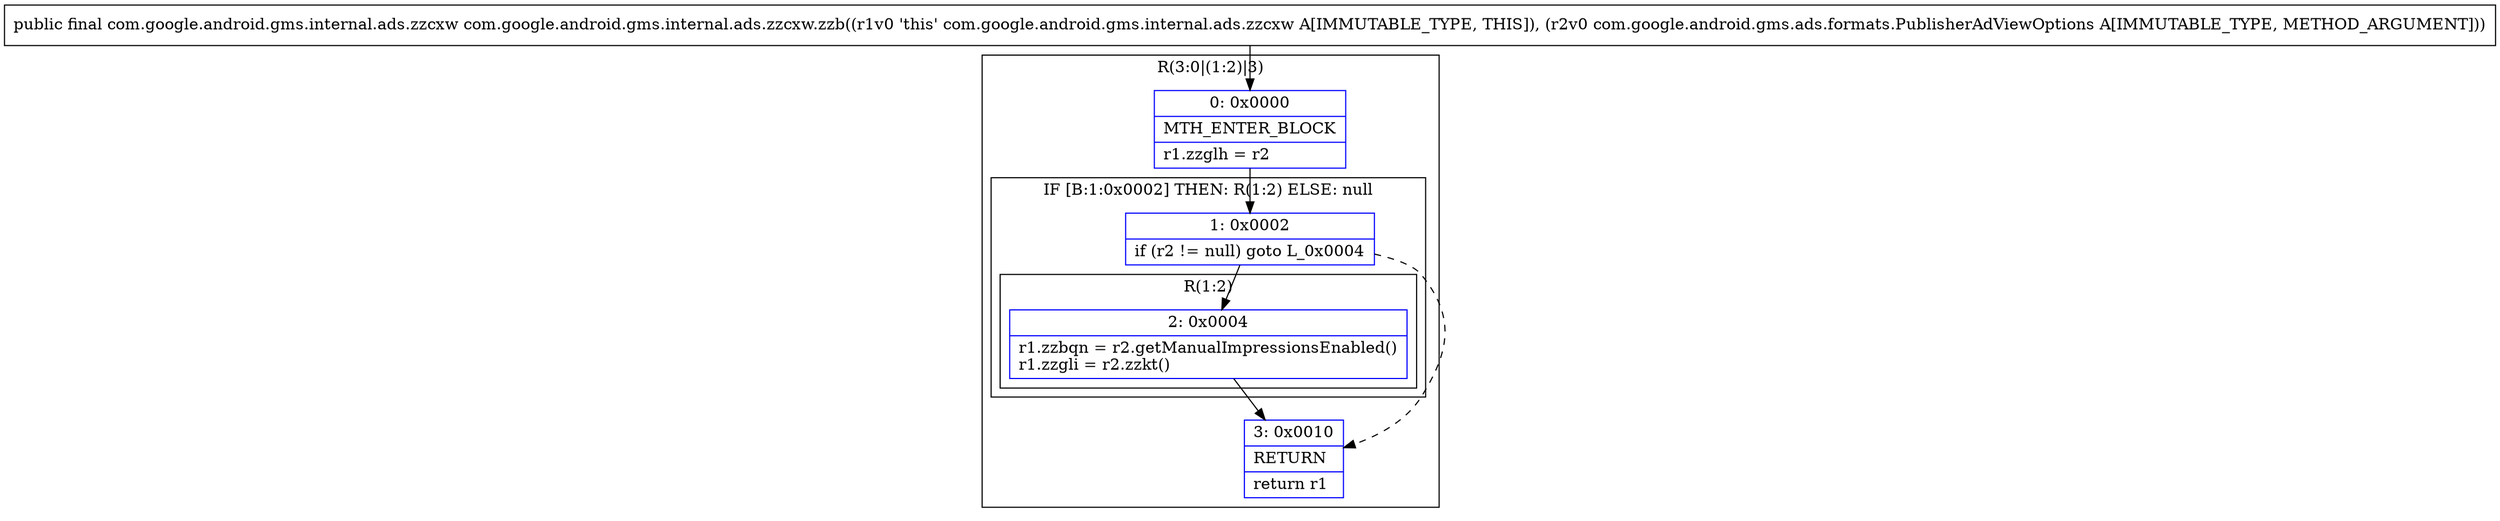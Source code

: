 digraph "CFG forcom.google.android.gms.internal.ads.zzcxw.zzb(Lcom\/google\/android\/gms\/ads\/formats\/PublisherAdViewOptions;)Lcom\/google\/android\/gms\/internal\/ads\/zzcxw;" {
subgraph cluster_Region_686447336 {
label = "R(3:0|(1:2)|3)";
node [shape=record,color=blue];
Node_0 [shape=record,label="{0\:\ 0x0000|MTH_ENTER_BLOCK\l|r1.zzglh = r2\l}"];
subgraph cluster_IfRegion_520123980 {
label = "IF [B:1:0x0002] THEN: R(1:2) ELSE: null";
node [shape=record,color=blue];
Node_1 [shape=record,label="{1\:\ 0x0002|if (r2 != null) goto L_0x0004\l}"];
subgraph cluster_Region_977568511 {
label = "R(1:2)";
node [shape=record,color=blue];
Node_2 [shape=record,label="{2\:\ 0x0004|r1.zzbqn = r2.getManualImpressionsEnabled()\lr1.zzgli = r2.zzkt()\l}"];
}
}
Node_3 [shape=record,label="{3\:\ 0x0010|RETURN\l|return r1\l}"];
}
MethodNode[shape=record,label="{public final com.google.android.gms.internal.ads.zzcxw com.google.android.gms.internal.ads.zzcxw.zzb((r1v0 'this' com.google.android.gms.internal.ads.zzcxw A[IMMUTABLE_TYPE, THIS]), (r2v0 com.google.android.gms.ads.formats.PublisherAdViewOptions A[IMMUTABLE_TYPE, METHOD_ARGUMENT])) }"];
MethodNode -> Node_0;
Node_0 -> Node_1;
Node_1 -> Node_2;
Node_1 -> Node_3[style=dashed];
Node_2 -> Node_3;
}

